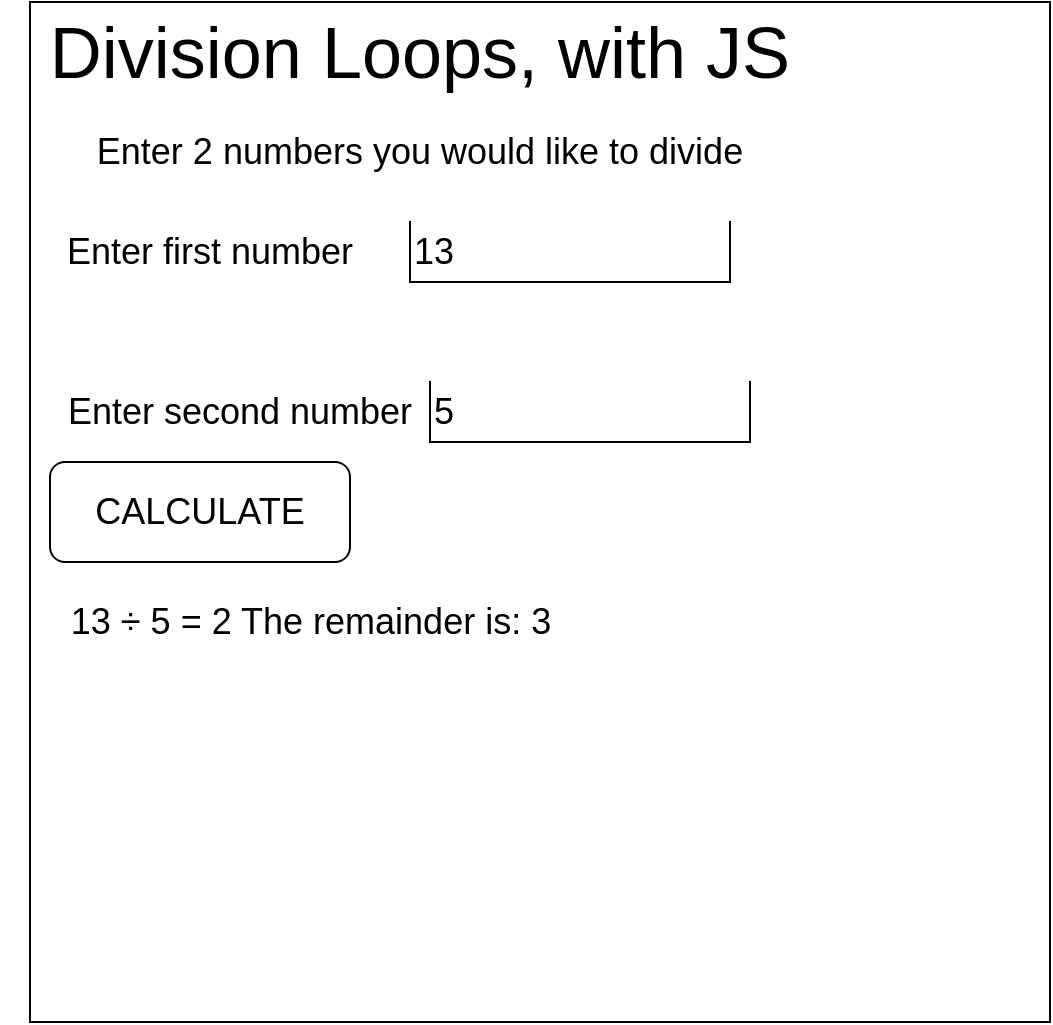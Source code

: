 <mxfile>
    <diagram id="FY648Mwb3c4UiLtv7red" name="Page-1">
        <mxGraphModel dx="1037" dy="549" grid="1" gridSize="10" guides="1" tooltips="1" connect="1" arrows="1" fold="1" page="1" pageScale="1" pageWidth="827" pageHeight="1169" math="0" shadow="0">
            <root>
                <mxCell id="0"/>
                <mxCell id="1" parent="0"/>
                <mxCell id="2" value="" style="whiteSpace=wrap;html=1;aspect=fixed;" vertex="1" parent="1">
                    <mxGeometry x="30" y="30" width="510" height="510" as="geometry"/>
                </mxCell>
                <mxCell id="4" value="&lt;font style=&quot;font-size: 36px&quot;&gt;Division Loops, with JS&lt;/font&gt;" style="text;html=1;strokeColor=none;fillColor=none;align=center;verticalAlign=middle;whiteSpace=wrap;rounded=0;" vertex="1" parent="1">
                    <mxGeometry x="30" y="40" width="390" height="30" as="geometry"/>
                </mxCell>
                <mxCell id="5" value="&lt;font style=&quot;font-size: 18px&quot;&gt;Enter 2 numbers you would like to divide&lt;/font&gt;" style="text;html=1;strokeColor=none;fillColor=none;align=center;verticalAlign=middle;whiteSpace=wrap;rounded=0;" vertex="1" parent="1">
                    <mxGeometry x="15" y="90" width="420" height="30" as="geometry"/>
                </mxCell>
                <mxCell id="6" value="&lt;font style=&quot;font-size: 18px&quot;&gt;Enter first number&lt;/font&gt;" style="text;html=1;strokeColor=none;fillColor=none;align=center;verticalAlign=middle;whiteSpace=wrap;rounded=0;" vertex="1" parent="1">
                    <mxGeometry x="40" y="140" width="160" height="30" as="geometry"/>
                </mxCell>
                <mxCell id="7" value="&lt;font style=&quot;font-size: 18px&quot;&gt;Enter second number&lt;/font&gt;" style="text;html=1;strokeColor=none;fillColor=none;align=center;verticalAlign=middle;whiteSpace=wrap;rounded=0;" vertex="1" parent="1">
                    <mxGeometry x="30" y="220" width="210" height="30" as="geometry"/>
                </mxCell>
                <mxCell id="8" value="&lt;font style=&quot;font-size: 18px&quot;&gt;CALCULATE&lt;/font&gt;" style="rounded=1;whiteSpace=wrap;html=1;" vertex="1" parent="1">
                    <mxGeometry x="40" y="260" width="150" height="50" as="geometry"/>
                </mxCell>
                <mxCell id="10" value="13" style="shape=partialRectangle;whiteSpace=wrap;html=1;bottom=1;right=1;left=1;top=0;fillColor=none;routingCenterX=-0.5;fontSize=18;align=left;" vertex="1" parent="1">
                    <mxGeometry x="220" y="140" width="160" height="30" as="geometry"/>
                </mxCell>
                <mxCell id="11" value="5" style="shape=partialRectangle;whiteSpace=wrap;html=1;bottom=1;right=1;left=1;top=0;fillColor=none;routingCenterX=-0.5;fontSize=18;align=left;" vertex="1" parent="1">
                    <mxGeometry x="230" y="220" width="160" height="30" as="geometry"/>
                </mxCell>
                <mxCell id="12" value="13 ÷ 5 = 2 The remainder is: 3" style="text;html=1;align=center;verticalAlign=middle;resizable=0;points=[];autosize=1;strokeColor=none;fillColor=none;fontSize=18;" vertex="1" parent="1">
                    <mxGeometry x="40" y="325" width="260" height="30" as="geometry"/>
                </mxCell>
            </root>
        </mxGraphModel>
    </diagram>
</mxfile>